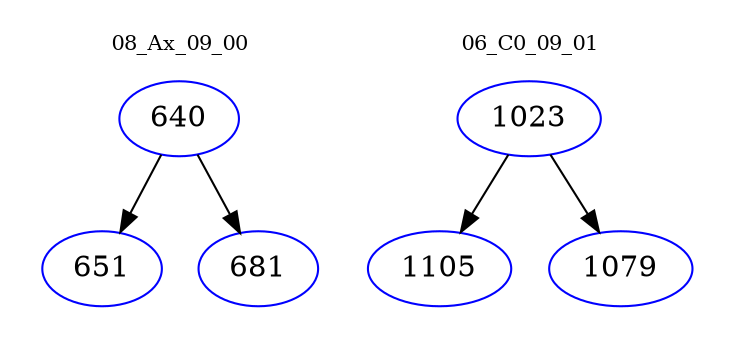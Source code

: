 digraph{
subgraph cluster_0 {
color = white
label = "08_Ax_09_00";
fontsize=10;
T0_640 [label="640", color="blue"]
T0_640 -> T0_651 [color="black"]
T0_651 [label="651", color="blue"]
T0_640 -> T0_681 [color="black"]
T0_681 [label="681", color="blue"]
}
subgraph cluster_1 {
color = white
label = "06_C0_09_01";
fontsize=10;
T1_1023 [label="1023", color="blue"]
T1_1023 -> T1_1105 [color="black"]
T1_1105 [label="1105", color="blue"]
T1_1023 -> T1_1079 [color="black"]
T1_1079 [label="1079", color="blue"]
}
}
